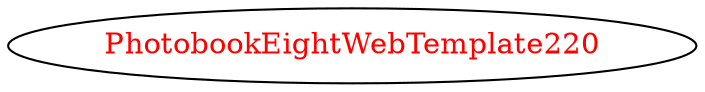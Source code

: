 digraph dependencyGraph {
 concentrate=true;
 ranksep="2.0";
 rankdir="LR"; 
 splines="ortho";
"PhotobookEightWebTemplate220" [fontcolor="red"];
}